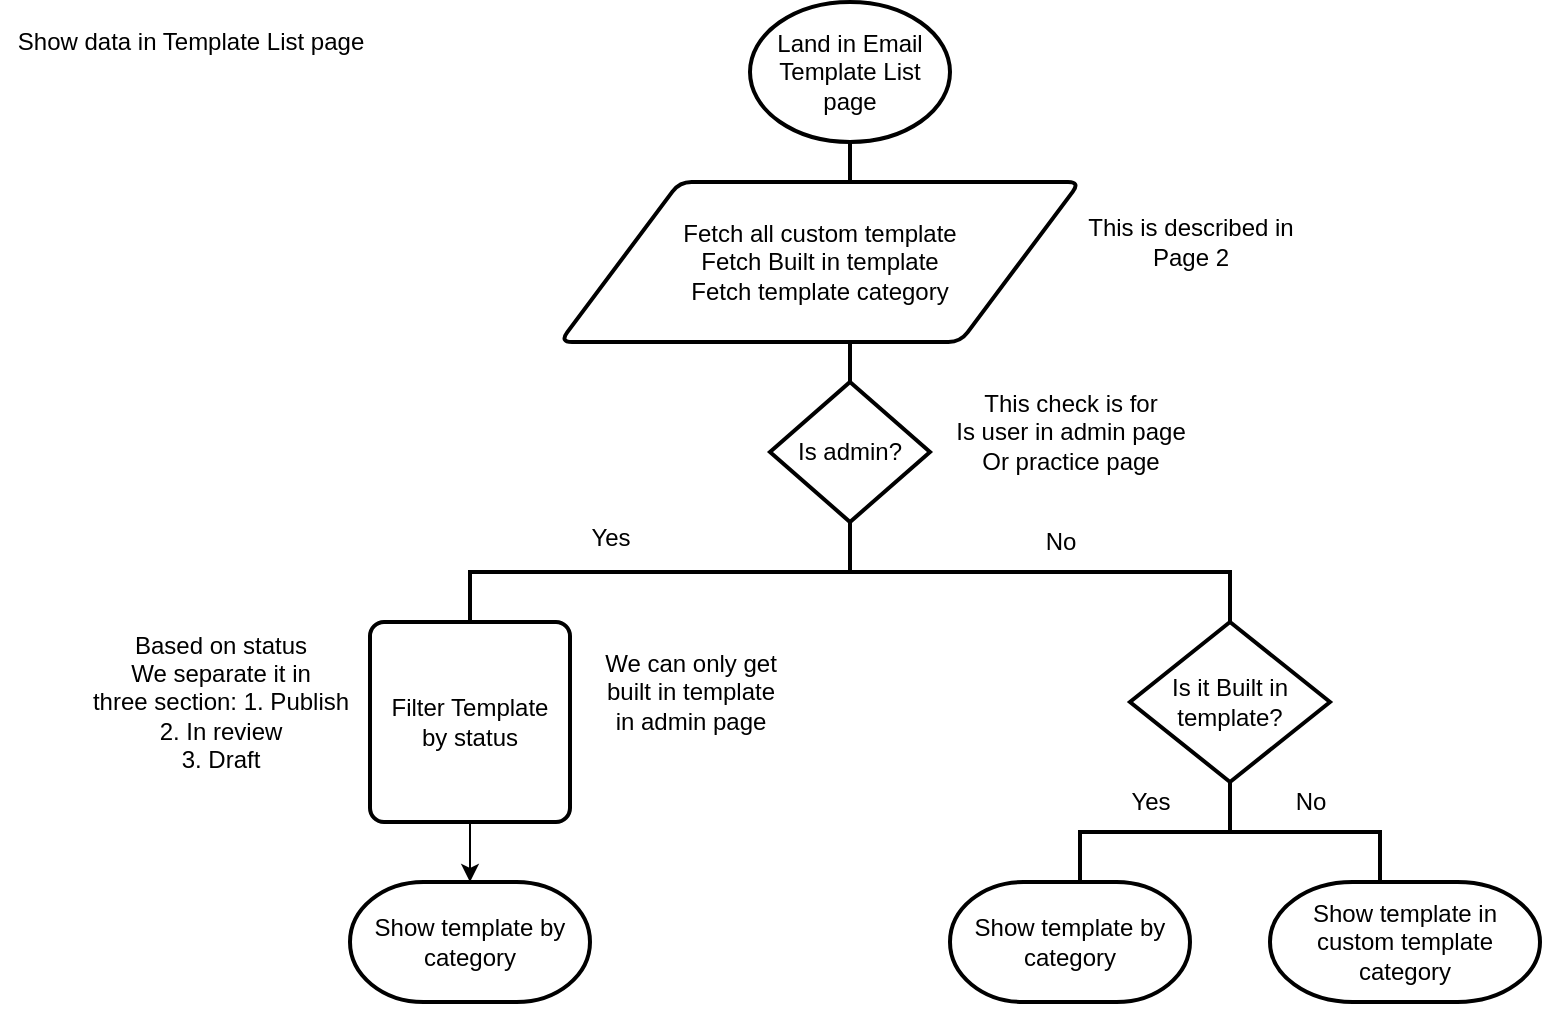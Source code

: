 <mxfile version="13.7.4" type="github" pages="5">
  <diagram id="1DNxS5qw0rlBSGLivTUF" name="Page-1">
    <mxGraphModel dx="1792" dy="611" grid="1" gridSize="10" guides="1" tooltips="1" connect="1" arrows="1" fold="1" page="1" pageScale="1" pageWidth="850" pageHeight="1100" background="none" math="0" shadow="0">
      <root>
        <mxCell id="0" />
        <mxCell id="1" parent="0" />
        <mxCell id="cO-JRu7kramHAGc49j1C-2" value="Land in Email Template List page" style="strokeWidth=2;html=1;shape=mxgraph.flowchart.start_1;whiteSpace=wrap;" parent="1" vertex="1">
          <mxGeometry x="300" y="20" width="100" height="70" as="geometry" />
        </mxCell>
        <mxCell id="cO-JRu7kramHAGc49j1C-3" value="" style="strokeWidth=2;html=1;shape=mxgraph.flowchart.annotation_2;align=left;labelPosition=right;pointerEvents=1;direction=south;" parent="1" vertex="1">
          <mxGeometry x="160" y="280" width="380" height="50" as="geometry" />
        </mxCell>
        <mxCell id="cO-JRu7kramHAGc49j1C-7" value="" style="line;strokeWidth=2;direction=south;html=1;" parent="1" vertex="1">
          <mxGeometry x="345" y="90" width="10" height="30" as="geometry" />
        </mxCell>
        <mxCell id="cO-JRu7kramHAGc49j1C-9" value="&lt;div&gt;Is admin?&lt;/div&gt;" style="strokeWidth=2;html=1;shape=mxgraph.flowchart.decision;whiteSpace=wrap;" parent="1" vertex="1">
          <mxGeometry x="310" y="210" width="80" height="70" as="geometry" />
        </mxCell>
        <mxCell id="cO-JRu7kramHAGc49j1C-12" value="&lt;div&gt;Yes&lt;/div&gt;&lt;div&gt;&lt;br&gt;&lt;/div&gt;" style="text;html=1;align=center;verticalAlign=middle;resizable=0;points=[];autosize=1;" parent="1" vertex="1">
          <mxGeometry x="210" y="280" width="40" height="30" as="geometry" />
        </mxCell>
        <mxCell id="cO-JRu7kramHAGc49j1C-13" value="&lt;div&gt;No&lt;/div&gt;" style="text;html=1;align=center;verticalAlign=middle;resizable=0;points=[];autosize=1;" parent="1" vertex="1">
          <mxGeometry x="440" y="280" width="30" height="20" as="geometry" />
        </mxCell>
        <mxCell id="cO-JRu7kramHAGc49j1C-21" value="Fetch all custom template&lt;br&gt;Fetch Built in template&lt;br&gt;&lt;div&gt;Fetch template category&lt;/div&gt; " style="shape=parallelogram;html=1;strokeWidth=2;perimeter=parallelogramPerimeter;whiteSpace=wrap;rounded=1;arcSize=12;size=0.23;" parent="1" vertex="1">
          <mxGeometry x="205" y="110" width="260" height="80" as="geometry" />
        </mxCell>
        <mxCell id="cO-JRu7kramHAGc49j1C-27" value="" style="line;strokeWidth=2;direction=south;html=1;" parent="1" vertex="1">
          <mxGeometry x="345" y="190" width="10" height="20" as="geometry" />
        </mxCell>
        <mxCell id="cO-JRu7kramHAGc49j1C-34" value="Based on status&lt;br&gt;We separate it in &lt;br&gt;three section: 1. Publish&lt;br&gt;2. In review&lt;br&gt;3. Draft " style="text;html=1;align=center;verticalAlign=middle;resizable=0;points=[];autosize=1;" parent="1" vertex="1">
          <mxGeometry x="-40" y="330" width="150" height="80" as="geometry" />
        </mxCell>
        <mxCell id="cO-JRu7kramHAGc49j1C-35" value="Show template by category" style="strokeWidth=2;html=1;shape=mxgraph.flowchart.terminator;whiteSpace=wrap;" parent="1" vertex="1">
          <mxGeometry x="100" y="460" width="120" height="60" as="geometry" />
        </mxCell>
        <mxCell id="cO-JRu7kramHAGc49j1C-37" style="edgeStyle=orthogonalEdgeStyle;rounded=0;orthogonalLoop=1;jettySize=auto;html=1;exitX=0.5;exitY=1;exitDx=0;exitDy=0;exitPerimeter=0;" parent="1" source="cO-JRu7kramHAGc49j1C-35" target="cO-JRu7kramHAGc49j1C-35" edge="1">
          <mxGeometry relative="1" as="geometry" />
        </mxCell>
        <mxCell id="cO-JRu7kramHAGc49j1C-39" value="Is it Built in template?" style="strokeWidth=2;html=1;shape=mxgraph.flowchart.decision;whiteSpace=wrap;" parent="1" vertex="1">
          <mxGeometry x="490" y="330" width="100" height="80" as="geometry" />
        </mxCell>
        <mxCell id="cO-JRu7kramHAGc49j1C-46" value="" style="strokeWidth=2;html=1;shape=mxgraph.flowchart.annotation_2;align=left;labelPosition=right;pointerEvents=1;direction=south;" parent="1" vertex="1">
          <mxGeometry x="465" y="410" width="150" height="50" as="geometry" />
        </mxCell>
        <mxCell id="cO-JRu7kramHAGc49j1C-49" value="No" style="text;html=1;align=center;verticalAlign=middle;resizable=0;points=[];autosize=1;" parent="1" vertex="1">
          <mxGeometry x="565" y="410" width="30" height="20" as="geometry" />
        </mxCell>
        <mxCell id="cO-JRu7kramHAGc49j1C-50" value="&lt;div&gt;Yes&lt;/div&gt;" style="text;html=1;align=center;verticalAlign=middle;resizable=0;points=[];autosize=1;" parent="1" vertex="1">
          <mxGeometry x="480" y="410" width="40" height="20" as="geometry" />
        </mxCell>
        <mxCell id="cO-JRu7kramHAGc49j1C-51" value="Show template by category" style="strokeWidth=2;html=1;shape=mxgraph.flowchart.terminator;whiteSpace=wrap;" parent="1" vertex="1">
          <mxGeometry x="400" y="460" width="120" height="60" as="geometry" />
        </mxCell>
        <mxCell id="cO-JRu7kramHAGc49j1C-53" value="&lt;div&gt;Show template in custom template category&lt;/div&gt;" style="strokeWidth=2;html=1;shape=mxgraph.flowchart.terminator;whiteSpace=wrap;" parent="1" vertex="1">
          <mxGeometry x="560" y="460" width="135" height="60" as="geometry" />
        </mxCell>
        <mxCell id="yxneZ59l0xZn34IrJ5ug-1" value="Show data in Template List page" style="text;html=1;align=center;verticalAlign=middle;resizable=0;points=[];autosize=1;" vertex="1" parent="1">
          <mxGeometry x="-75" y="30" width="190" height="20" as="geometry" />
        </mxCell>
        <mxCell id="-qUUTxImsfUKjAz0jcG5-1" value="This is described in &lt;br&gt;Page 2" style="text;html=1;align=center;verticalAlign=middle;resizable=0;points=[];autosize=1;" vertex="1" parent="1">
          <mxGeometry x="460" y="125" width="120" height="30" as="geometry" />
        </mxCell>
        <mxCell id="DqI3n_XwI7QP0Fc19O8H-1" value="This check is for &lt;br&gt;Is user in admin page&lt;br&gt;Or practice page" style="text;html=1;align=center;verticalAlign=middle;resizable=0;points=[];autosize=1;" vertex="1" parent="1">
          <mxGeometry x="390" y="210" width="140" height="50" as="geometry" />
        </mxCell>
        <mxCell id="5dQgWRu1Imd62TVf0FI6-10" value="We can only get &lt;br&gt;built in template&lt;br&gt;in admin page" style="text;html=1;align=center;verticalAlign=middle;resizable=0;points=[];autosize=1;" vertex="1" parent="1">
          <mxGeometry x="220" y="340" width="100" height="50" as="geometry" />
        </mxCell>
        <mxCell id="922FqSNaKI6kXUJEXbXu-2" value="" style="edgeStyle=orthogonalEdgeStyle;rounded=0;orthogonalLoop=1;jettySize=auto;html=1;" edge="1" parent="1" source="922FqSNaKI6kXUJEXbXu-1" target="cO-JRu7kramHAGc49j1C-35">
          <mxGeometry relative="1" as="geometry" />
        </mxCell>
        <mxCell id="922FqSNaKI6kXUJEXbXu-1" value="Filter Template&lt;br&gt; by status " style="rounded=1;whiteSpace=wrap;html=1;absoluteArcSize=1;arcSize=14;strokeWidth=2;" vertex="1" parent="1">
          <mxGeometry x="110" y="330" width="100" height="100" as="geometry" />
        </mxCell>
      </root>
    </mxGraphModel>
  </diagram>
  <diagram id="mXxFb4xeOAoFtqNlRePG" name="Page-2">
    <mxGraphModel dx="942" dy="611" grid="1" gridSize="10" guides="1" tooltips="1" connect="1" arrows="1" fold="1" page="1" pageScale="1" pageWidth="850" pageHeight="1100" math="0" shadow="0">
      <root>
        <mxCell id="-fCcsJid87SUnkDtFPef-0" />
        <mxCell id="-fCcsJid87SUnkDtFPef-1" parent="-fCcsJid87SUnkDtFPef-0" />
        <mxCell id="-fCcsJid87SUnkDtFPef-3" value="&lt;div&gt;Start&lt;/div&gt;Initial Call to&lt;br&gt;fetch data" style="strokeWidth=2;html=1;shape=mxgraph.flowchart.start_1;whiteSpace=wrap;" vertex="1" parent="-fCcsJid87SUnkDtFPef-1">
          <mxGeometry x="359" y="29" width="100" height="60" as="geometry" />
        </mxCell>
        <mxCell id="-fCcsJid87SUnkDtFPef-4" value="" style="strokeWidth=2;html=1;shape=mxgraph.flowchart.annotation_2;align=left;labelPosition=right;pointerEvents=1;direction=south;" vertex="1" parent="-fCcsJid87SUnkDtFPef-1">
          <mxGeometry x="214.38" y="90" width="389.25" height="60" as="geometry" />
        </mxCell>
        <mxCell id="-fCcsJid87SUnkDtFPef-7" value="" style="line;strokeWidth=2;direction=south;html=1;" vertex="1" parent="-fCcsJid87SUnkDtFPef-1">
          <mxGeometry x="404" y="109" width="10" height="40" as="geometry" />
        </mxCell>
        <mxCell id="-fCcsJid87SUnkDtFPef-24" style="edgeStyle=orthogonalEdgeStyle;rounded=0;orthogonalLoop=1;jettySize=auto;html=1;exitX=0.5;exitY=1;exitDx=0;exitDy=0;entryX=0.5;entryY=0;entryDx=0;entryDy=0;" edge="1" parent="-fCcsJid87SUnkDtFPef-1" source="-fCcsJid87SUnkDtFPef-9" target="-fCcsJid87SUnkDtFPef-15">
          <mxGeometry relative="1" as="geometry" />
        </mxCell>
        <mxCell id="-fCcsJid87SUnkDtFPef-9" value="getAllTemplateCategory" style="rounded=1;whiteSpace=wrap;html=1;absoluteArcSize=1;arcSize=14;strokeWidth=2;" vertex="1" parent="-fCcsJid87SUnkDtFPef-1">
          <mxGeometry x="530" y="150" width="160" height="60" as="geometry" />
        </mxCell>
        <mxCell id="xGuFoOQQAvUwmJWJpUjy-3" style="edgeStyle=orthogonalEdgeStyle;rounded=0;orthogonalLoop=1;jettySize=auto;html=1;entryX=0.585;entryY=0.025;entryDx=0;entryDy=0;entryPerimeter=0;" edge="1" parent="-fCcsJid87SUnkDtFPef-1" source="-fCcsJid87SUnkDtFPef-10" target="-fCcsJid87SUnkDtFPef-13">
          <mxGeometry relative="1" as="geometry" />
        </mxCell>
        <mxCell id="-fCcsJid87SUnkDtFPef-10" value="Call,&lt;br&gt;Email: EmailTemplateAPIViewSet&lt;br&gt;SMS:&lt;br&gt;SMSTemplateAPIViewSet" style="rounded=1;whiteSpace=wrap;html=1;absoluteArcSize=1;arcSize=14;strokeWidth=2;" vertex="1" parent="-fCcsJid87SUnkDtFPef-1">
          <mxGeometry x="130" y="250" width="170" height="80" as="geometry" />
        </mxCell>
        <mxCell id="xGuFoOQQAvUwmJWJpUjy-0" value="" style="edgeStyle=orthogonalEdgeStyle;rounded=0;orthogonalLoop=1;jettySize=auto;html=1;" edge="1" parent="-fCcsJid87SUnkDtFPef-1" source="-fCcsJid87SUnkDtFPef-12" target="-fCcsJid87SUnkDtFPef-10">
          <mxGeometry relative="1" as="geometry" />
        </mxCell>
        <mxCell id="-fCcsJid87SUnkDtFPef-12" value="getAllEmailTemplates,&lt;br&gt;getAllSMSTemplates" style="rounded=1;whiteSpace=wrap;html=1;absoluteArcSize=1;arcSize=14;strokeWidth=2;" vertex="1" parent="-fCcsJid87SUnkDtFPef-1">
          <mxGeometry x="140" y="150" width="150" height="60" as="geometry" />
        </mxCell>
        <mxCell id="-fCcsJid87SUnkDtFPef-13" value="Get Data from,&lt;br&gt;Email&lt;br&gt;EmailTemplate,&lt;br&gt;SMS&lt;br&gt;SMSTemplate&lt;br&gt;" style="shape=parallelogram;html=1;strokeWidth=2;perimeter=parallelogramPerimeter;whiteSpace=wrap;rounded=1;arcSize=12;size=0.23;" vertex="1" parent="-fCcsJid87SUnkDtFPef-1">
          <mxGeometry x="95" y="400" width="205" height="80" as="geometry" />
        </mxCell>
        <mxCell id="-fCcsJid87SUnkDtFPef-32" value="" style="edgeStyle=orthogonalEdgeStyle;rounded=0;orthogonalLoop=1;jettySize=auto;html=1;" edge="1" parent="-fCcsJid87SUnkDtFPef-1" source="-fCcsJid87SUnkDtFPef-14" target="-fCcsJid87SUnkDtFPef-16">
          <mxGeometry relative="1" as="geometry">
            <Array as="points">
              <mxPoint x="415" y="330" />
              <mxPoint x="415" y="330" />
            </Array>
          </mxGeometry>
        </mxCell>
        <mxCell id="-fCcsJid87SUnkDtFPef-14" value="Call,&lt;br&gt;Email: BuiltInEmailTemplateAPIViewSet&lt;br&gt;SMS:&lt;br&gt;BuiltInSMSTemplateAPIViewSet" style="rounded=1;whiteSpace=wrap;html=1;absoluteArcSize=1;arcSize=14;strokeWidth=2;" vertex="1" parent="-fCcsJid87SUnkDtFPef-1">
          <mxGeometry x="320" y="250" width="190" height="80" as="geometry" />
        </mxCell>
        <mxCell id="xGuFoOQQAvUwmJWJpUjy-4" style="edgeStyle=orthogonalEdgeStyle;rounded=0;orthogonalLoop=1;jettySize=auto;html=1;entryX=0.553;entryY=0.013;entryDx=0;entryDy=0;entryPerimeter=0;" edge="1" parent="-fCcsJid87SUnkDtFPef-1" source="-fCcsJid87SUnkDtFPef-15" target="-fCcsJid87SUnkDtFPef-17">
          <mxGeometry relative="1" as="geometry" />
        </mxCell>
        <mxCell id="-fCcsJid87SUnkDtFPef-15" value="Call,&lt;br&gt;TemplateCategoryAPIViewSet" style="rounded=1;whiteSpace=wrap;html=1;absoluteArcSize=1;arcSize=14;strokeWidth=2;" vertex="1" parent="-fCcsJid87SUnkDtFPef-1">
          <mxGeometry x="525" y="250" width="170" height="80" as="geometry" />
        </mxCell>
        <mxCell id="-fCcsJid87SUnkDtFPef-16" value="Get Data from,&lt;br&gt;Email&lt;br&gt;BuiltInEmailTemplate,&lt;br&gt;SMS&lt;br&gt;BuiltIInSMSTemplate" style="shape=parallelogram;html=1;strokeWidth=2;perimeter=parallelogramPerimeter;whiteSpace=wrap;rounded=1;arcSize=12;size=0.23;" vertex="1" parent="-fCcsJid87SUnkDtFPef-1">
          <mxGeometry x="300" y="400" width="210" height="80" as="geometry" />
        </mxCell>
        <mxCell id="-fCcsJid87SUnkDtFPef-17" value="Get Data from,&lt;br&gt;TemplateCategory" style="shape=parallelogram;html=1;strokeWidth=2;perimeter=parallelogramPerimeter;whiteSpace=wrap;rounded=1;arcSize=12;size=0.23;" vertex="1" parent="-fCcsJid87SUnkDtFPef-1">
          <mxGeometry x="505" y="400" width="190" height="80" as="geometry" />
        </mxCell>
        <mxCell id="-fCcsJid87SUnkDtFPef-23" style="edgeStyle=orthogonalEdgeStyle;rounded=0;orthogonalLoop=1;jettySize=auto;html=1;exitX=0.5;exitY=1;exitDx=0;exitDy=0;entryX=0.5;entryY=0;entryDx=0;entryDy=0;" edge="1" parent="-fCcsJid87SUnkDtFPef-1" source="-fCcsJid87SUnkDtFPef-18" target="-fCcsJid87SUnkDtFPef-14">
          <mxGeometry relative="1" as="geometry" />
        </mxCell>
        <mxCell id="-fCcsJid87SUnkDtFPef-18" value="Fetch Built in template:&lt;br&gt;getAllBuiltInEmailTemplates,&lt;br&gt;getAllBuiltInSMSTemplates" style="rounded=1;whiteSpace=wrap;html=1;absoluteArcSize=1;arcSize=14;strokeWidth=2;" vertex="1" parent="-fCcsJid87SUnkDtFPef-1">
          <mxGeometry x="332" y="149" width="166" height="60" as="geometry" />
        </mxCell>
        <mxCell id="-fCcsJid87SUnkDtFPef-19" value="&lt;div&gt;Fetch&lt;/div&gt;Custom&lt;br&gt;&lt;div&gt;Template&lt;/div&gt;" style="text;html=1;align=center;verticalAlign=middle;resizable=0;points=[];autosize=1;" vertex="1" parent="-fCcsJid87SUnkDtFPef-1">
          <mxGeometry x="60" y="155" width="70" height="50" as="geometry" />
        </mxCell>
        <mxCell id="-fCcsJid87SUnkDtFPef-20" value="Fetch&lt;br&gt;Template&lt;br&gt;Category" style="text;html=1;align=center;verticalAlign=middle;resizable=0;points=[];autosize=1;" vertex="1" parent="-fCcsJid87SUnkDtFPef-1">
          <mxGeometry x="690" y="155" width="70" height="50" as="geometry" />
        </mxCell>
        <mxCell id="-fCcsJid87SUnkDtFPef-30" value="&lt;div&gt;Fetch inital Data for &lt;br&gt;Email and SMS template&lt;/div&gt;" style="text;html=1;align=center;verticalAlign=middle;resizable=0;points=[];autosize=1;" vertex="1" parent="-fCcsJid87SUnkDtFPef-1">
          <mxGeometry x="45" y="25" width="150" height="30" as="geometry" />
        </mxCell>
      </root>
    </mxGraphModel>
  </diagram>
  <diagram id="JnyZ095xHJkMCvKFxCRj" name="Page-3">
    <mxGraphModel dx="942" dy="611" grid="1" gridSize="10" guides="1" tooltips="1" connect="1" arrows="1" fold="1" page="1" pageScale="1" pageWidth="850" pageHeight="1100" math="0" shadow="0">
      <root>
        <mxCell id="YQQYmlaHooakoJt94Tnt-0" />
        <mxCell id="YQQYmlaHooakoJt94Tnt-1" parent="YQQYmlaHooakoJt94Tnt-0" />
        <mxCell id="YQQYmlaHooakoJt94Tnt-2" value="&lt;div&gt;Action in Template List page&lt;/div&gt;&lt;div&gt;&lt;br&gt;&lt;/div&gt;" style="text;html=1;align=center;verticalAlign=middle;resizable=0;points=[];autosize=1;" vertex="1" parent="YQQYmlaHooakoJt94Tnt-1">
          <mxGeometry x="30" y="60" width="170" height="30" as="geometry" />
        </mxCell>
        <mxCell id="YQQYmlaHooakoJt94Tnt-21" value="" style="edgeStyle=orthogonalEdgeStyle;rounded=0;orthogonalLoop=1;jettySize=auto;html=1;" edge="1" parent="YQQYmlaHooakoJt94Tnt-1" source="YQQYmlaHooakoJt94Tnt-19" target="YQQYmlaHooakoJt94Tnt-20">
          <mxGeometry relative="1" as="geometry" />
        </mxCell>
        <mxCell id="YQQYmlaHooakoJt94Tnt-19" value="Send &lt;br&gt;Operation" style="strokeWidth=2;html=1;shape=mxgraph.flowchart.start_1;whiteSpace=wrap;" vertex="1" parent="YQQYmlaHooakoJt94Tnt-1">
          <mxGeometry x="350" y="40" width="100" height="60" as="geometry" />
        </mxCell>
        <mxCell id="YQQYmlaHooakoJt94Tnt-23" value="" style="edgeStyle=orthogonalEdgeStyle;rounded=0;orthogonalLoop=1;jettySize=auto;html=1;" edge="1" parent="YQQYmlaHooakoJt94Tnt-1" source="YQQYmlaHooakoJt94Tnt-20" target="YQQYmlaHooakoJt94Tnt-22">
          <mxGeometry relative="1" as="geometry" />
        </mxCell>
        <mxCell id="YQQYmlaHooakoJt94Tnt-20" value="Call:&lt;br&gt;sendTestEmail" style="rounded=1;whiteSpace=wrap;html=1;absoluteArcSize=1;arcSize=14;strokeWidth=2;" vertex="1" parent="YQQYmlaHooakoJt94Tnt-1">
          <mxGeometry x="350" y="130" width="100" height="70" as="geometry" />
        </mxCell>
        <mxCell id="YQQYmlaHooakoJt94Tnt-28" value="" style="edgeStyle=orthogonalEdgeStyle;rounded=0;orthogonalLoop=1;jettySize=auto;html=1;" edge="1" parent="YQQYmlaHooakoJt94Tnt-1" source="YQQYmlaHooakoJt94Tnt-22" target="YQQYmlaHooakoJt94Tnt-25">
          <mxGeometry relative="1" as="geometry" />
        </mxCell>
        <mxCell id="YQQYmlaHooakoJt94Tnt-22" value="Call:&lt;br&gt;SendEmailViewSet" style="rounded=1;whiteSpace=wrap;html=1;absoluteArcSize=1;arcSize=14;strokeWidth=2;" vertex="1" parent="YQQYmlaHooakoJt94Tnt-1">
          <mxGeometry x="340" y="240" width="120" height="90" as="geometry" />
        </mxCell>
        <mxCell id="3F3jtd5peiCfW54x8AI0-3" value="" style="edgeStyle=orthogonalEdgeStyle;rounded=0;orthogonalLoop=1;jettySize=auto;html=1;" edge="1" parent="YQQYmlaHooakoJt94Tnt-1" source="YQQYmlaHooakoJt94Tnt-25" target="3F3jtd5peiCfW54x8AI0-0">
          <mxGeometry relative="1" as="geometry" />
        </mxCell>
        <mxCell id="RREFAf3QMfOANuODeSf3-1" value="" style="edgeStyle=orthogonalEdgeStyle;rounded=0;orthogonalLoop=1;jettySize=auto;html=1;" edge="1" parent="YQQYmlaHooakoJt94Tnt-1" source="YQQYmlaHooakoJt94Tnt-25" target="RREFAf3QMfOANuODeSf3-0">
          <mxGeometry relative="1" as="geometry" />
        </mxCell>
        <mxCell id="YQQYmlaHooakoJt94Tnt-25" value="Check patient &lt;br&gt;accept emails/SMS&lt;br&gt;" style="strokeWidth=2;html=1;shape=mxgraph.flowchart.decision;whiteSpace=wrap;" vertex="1" parent="YQQYmlaHooakoJt94Tnt-1">
          <mxGeometry x="330" y="370" width="140" height="100" as="geometry" />
        </mxCell>
        <mxCell id="YQQYmlaHooakoJt94Tnt-27" value="1. Check Email Address Valid or not&lt;br&gt;2.Check patient is opt out or not" style="text;html=1;align=center;verticalAlign=middle;resizable=0;points=[];autosize=1;" vertex="1" parent="YQQYmlaHooakoJt94Tnt-1">
          <mxGeometry x="185" y="340" width="210" height="30" as="geometry" />
        </mxCell>
        <mxCell id="YQQYmlaHooakoJt94Tnt-29" value="Send Email/SMS" style="strokeWidth=2;html=1;shape=mxgraph.flowchart.terminator;whiteSpace=wrap;" vertex="1" parent="YQQYmlaHooakoJt94Tnt-1">
          <mxGeometry x="240" y="1130" width="100" height="60" as="geometry" />
        </mxCell>
        <mxCell id="3F3jtd5peiCfW54x8AI0-9" value="" style="edgeStyle=orthogonalEdgeStyle;rounded=0;orthogonalLoop=1;jettySize=auto;html=1;" edge="1" parent="YQQYmlaHooakoJt94Tnt-1" source="3F3jtd5peiCfW54x8AI0-0" target="3F3jtd5peiCfW54x8AI0-1">
          <mxGeometry relative="1" as="geometry" />
        </mxCell>
        <mxCell id="3F3jtd5peiCfW54x8AI0-0" value="Generate Email" style="rounded=1;whiteSpace=wrap;html=1;absoluteArcSize=1;arcSize=14;strokeWidth=2;" vertex="1" parent="YQQYmlaHooakoJt94Tnt-1">
          <mxGeometry x="340" y="500" width="120" height="90" as="geometry" />
        </mxCell>
        <mxCell id="3F3jtd5peiCfW54x8AI0-10" value="" style="edgeStyle=orthogonalEdgeStyle;rounded=0;orthogonalLoop=1;jettySize=auto;html=1;" edge="1" parent="YQQYmlaHooakoJt94Tnt-1" source="3F3jtd5peiCfW54x8AI0-1" target="3F3jtd5peiCfW54x8AI0-5">
          <mxGeometry relative="1" as="geometry" />
        </mxCell>
        <mxCell id="3F3jtd5peiCfW54x8AI0-1" value="get common email template" style="rounded=1;whiteSpace=wrap;html=1;absoluteArcSize=1;arcSize=14;strokeWidth=2;" vertex="1" parent="YQQYmlaHooakoJt94Tnt-1">
          <mxGeometry x="340" y="630" width="120" height="90" as="geometry" />
        </mxCell>
        <mxCell id="3F3jtd5peiCfW54x8AI0-2" value="Pre-build &lt;br&gt;Jinja template" style="text;html=1;align=center;verticalAlign=middle;resizable=0;points=[];autosize=1;" vertex="1" parent="YQQYmlaHooakoJt94Tnt-1">
          <mxGeometry x="465" y="660" width="90" height="30" as="geometry" />
        </mxCell>
        <mxCell id="3F3jtd5peiCfW54x8AI0-4" value="&lt;div&gt;Yes&lt;/div&gt;" style="text;html=1;align=center;verticalAlign=middle;resizable=0;points=[];autosize=1;" vertex="1" parent="YQQYmlaHooakoJt94Tnt-1">
          <mxGeometry x="400" y="470" width="40" height="20" as="geometry" />
        </mxCell>
        <mxCell id="3F3jtd5peiCfW54x8AI0-13" style="edgeStyle=orthogonalEdgeStyle;rounded=0;orthogonalLoop=1;jettySize=auto;html=1;" edge="1" parent="YQQYmlaHooakoJt94Tnt-1" source="3F3jtd5peiCfW54x8AI0-5">
          <mxGeometry relative="1" as="geometry">
            <mxPoint x="290" y="860" as="targetPoint" />
          </mxGeometry>
        </mxCell>
        <mxCell id="3F3jtd5peiCfW54x8AI0-14" style="edgeStyle=orthogonalEdgeStyle;rounded=0;orthogonalLoop=1;jettySize=auto;html=1;entryX=0.5;entryY=0;entryDx=0;entryDy=0;" edge="1" parent="YQQYmlaHooakoJt94Tnt-1" source="3F3jtd5peiCfW54x8AI0-5" target="3F3jtd5peiCfW54x8AI0-7">
          <mxGeometry relative="1" as="geometry">
            <Array as="points">
              <mxPoint x="510" y="800" />
            </Array>
          </mxGeometry>
        </mxCell>
        <mxCell id="3F3jtd5peiCfW54x8AI0-5" value="Is patient id exits " style="strokeWidth=2;html=1;shape=mxgraph.flowchart.decision;whiteSpace=wrap;" vertex="1" parent="YQQYmlaHooakoJt94Tnt-1">
          <mxGeometry x="330" y="750" width="140" height="100" as="geometry" />
        </mxCell>
        <mxCell id="3F3jtd5peiCfW54x8AI0-15" value="" style="edgeStyle=orthogonalEdgeStyle;rounded=0;orthogonalLoop=1;jettySize=auto;html=1;" edge="1" parent="YQQYmlaHooakoJt94Tnt-1" source="3F3jtd5peiCfW54x8AI0-6" target="3F3jtd5peiCfW54x8AI0-8">
          <mxGeometry relative="1" as="geometry" />
        </mxCell>
        <mxCell id="3F3jtd5peiCfW54x8AI0-6" value="fill template patient data" style="rounded=1;whiteSpace=wrap;html=1;absoluteArcSize=1;arcSize=14;strokeWidth=2;" vertex="1" parent="YQQYmlaHooakoJt94Tnt-1">
          <mxGeometry x="230" y="860" width="120" height="90" as="geometry" />
        </mxCell>
        <mxCell id="3F3jtd5peiCfW54x8AI0-28" value="" style="edgeStyle=orthogonalEdgeStyle;rounded=0;orthogonalLoop=1;jettySize=auto;html=1;" edge="1" parent="YQQYmlaHooakoJt94Tnt-1" source="3F3jtd5peiCfW54x8AI0-7" target="3F3jtd5peiCfW54x8AI0-27">
          <mxGeometry relative="1" as="geometry" />
        </mxCell>
        <mxCell id="3F3jtd5peiCfW54x8AI0-7" value="fill email dummy &lt;br&gt;data" style="rounded=1;whiteSpace=wrap;html=1;absoluteArcSize=1;arcSize=14;strokeWidth=2;" vertex="1" parent="YQQYmlaHooakoJt94Tnt-1">
          <mxGeometry x="450" y="860" width="120" height="90" as="geometry" />
        </mxCell>
        <mxCell id="3F3jtd5peiCfW54x8AI0-16" value="" style="edgeStyle=orthogonalEdgeStyle;rounded=0;orthogonalLoop=1;jettySize=auto;html=1;" edge="1" parent="YQQYmlaHooakoJt94Tnt-1" source="3F3jtd5peiCfW54x8AI0-8" target="YQQYmlaHooakoJt94Tnt-29">
          <mxGeometry relative="1" as="geometry" />
        </mxCell>
        <mxCell id="3F3jtd5peiCfW54x8AI0-8" value="Replace merge tags with real data" style="rounded=1;whiteSpace=wrap;html=1;absoluteArcSize=1;arcSize=14;strokeWidth=2;" vertex="1" parent="YQQYmlaHooakoJt94Tnt-1">
          <mxGeometry x="230" y="990" width="120" height="90" as="geometry" />
        </mxCell>
        <mxCell id="3F3jtd5peiCfW54x8AI0-17" value="This don&#39;t exits when &lt;br&gt;we generate template for preview" style="text;html=1;align=center;verticalAlign=middle;resizable=0;points=[];autosize=1;" vertex="1" parent="YQQYmlaHooakoJt94Tnt-1">
          <mxGeometry x="430" y="750" width="200" height="30" as="geometry" />
        </mxCell>
        <mxCell id="3F3jtd5peiCfW54x8AI0-18" value="Yes" style="text;html=1;align=center;verticalAlign=middle;resizable=0;points=[];autosize=1;" vertex="1" parent="YQQYmlaHooakoJt94Tnt-1">
          <mxGeometry x="250" y="815" width="40" height="20" as="geometry" />
        </mxCell>
        <mxCell id="3F3jtd5peiCfW54x8AI0-19" value="&lt;div&gt;No&lt;/div&gt;&lt;div&gt;&lt;br&gt;&lt;/div&gt;" style="text;html=1;align=center;verticalAlign=middle;resizable=0;points=[];autosize=1;" vertex="1" parent="YQQYmlaHooakoJt94Tnt-1">
          <mxGeometry x="515" y="815" width="30" height="30" as="geometry" />
        </mxCell>
        <mxCell id="3F3jtd5peiCfW54x8AI0-23" value="" style="edgeStyle=orthogonalEdgeStyle;rounded=0;orthogonalLoop=1;jettySize=auto;html=1;" edge="1" parent="YQQYmlaHooakoJt94Tnt-1" source="3F3jtd5peiCfW54x8AI0-20" target="3F3jtd5peiCfW54x8AI0-22">
          <mxGeometry relative="1" as="geometry" />
        </mxCell>
        <mxCell id="3F3jtd5peiCfW54x8AI0-20" value="Preview&lt;br&gt;Operation" style="strokeWidth=2;html=1;shape=mxgraph.flowchart.start_1;whiteSpace=wrap;" vertex="1" parent="YQQYmlaHooakoJt94Tnt-1">
          <mxGeometry x="650" y="110" width="100" height="60" as="geometry" />
        </mxCell>
        <mxCell id="3F3jtd5peiCfW54x8AI0-21" value="Preview call can be done&lt;br&gt;from: &lt;br&gt;1. Edit template page&lt;br&gt;2. Template List page Preview" style="text;html=1;align=center;verticalAlign=middle;resizable=0;points=[];autosize=1;" vertex="1" parent="YQQYmlaHooakoJt94Tnt-1">
          <mxGeometry x="665" y="30" width="180" height="60" as="geometry" />
        </mxCell>
        <mxCell id="3F3jtd5peiCfW54x8AI0-25" value="" style="edgeStyle=orthogonalEdgeStyle;rounded=0;orthogonalLoop=1;jettySize=auto;html=1;" edge="1" parent="YQQYmlaHooakoJt94Tnt-1" source="3F3jtd5peiCfW54x8AI0-22" target="3F3jtd5peiCfW54x8AI0-24">
          <mxGeometry relative="1" as="geometry" />
        </mxCell>
        <mxCell id="3F3jtd5peiCfW54x8AI0-22" value="Call:&lt;br&gt;getLiveTemplatePreview" style="rounded=1;whiteSpace=wrap;html=1;absoluteArcSize=1;arcSize=14;strokeWidth=2;" vertex="1" parent="YQQYmlaHooakoJt94Tnt-1">
          <mxGeometry x="625" y="210" width="150" height="70" as="geometry" />
        </mxCell>
        <mxCell id="3F3jtd5peiCfW54x8AI0-26" style="edgeStyle=orthogonalEdgeStyle;rounded=0;orthogonalLoop=1;jettySize=auto;html=1;entryX=1;entryY=0.5;entryDx=0;entryDy=0;" edge="1" parent="YQQYmlaHooakoJt94Tnt-1" source="3F3jtd5peiCfW54x8AI0-24" target="3F3jtd5peiCfW54x8AI0-0">
          <mxGeometry relative="1" as="geometry">
            <Array as="points">
              <mxPoint x="700" y="545" />
            </Array>
          </mxGeometry>
        </mxCell>
        <mxCell id="3F3jtd5peiCfW54x8AI0-24" value="Call:&lt;br&gt;live preview API view" style="rounded=1;whiteSpace=wrap;html=1;absoluteArcSize=1;arcSize=14;strokeWidth=2;" vertex="1" parent="YQQYmlaHooakoJt94Tnt-1">
          <mxGeometry x="640" y="330" width="120" height="90" as="geometry" />
        </mxCell>
        <mxCell id="3F3jtd5peiCfW54x8AI0-30" value="" style="edgeStyle=orthogonalEdgeStyle;rounded=0;orthogonalLoop=1;jettySize=auto;html=1;" edge="1" parent="YQQYmlaHooakoJt94Tnt-1" source="3F3jtd5peiCfW54x8AI0-27" target="3F3jtd5peiCfW54x8AI0-29">
          <mxGeometry relative="1" as="geometry" />
        </mxCell>
        <mxCell id="3F3jtd5peiCfW54x8AI0-27" value="Replace merge tags with real data" style="rounded=1;whiteSpace=wrap;html=1;absoluteArcSize=1;arcSize=14;strokeWidth=2;" vertex="1" parent="YQQYmlaHooakoJt94Tnt-1">
          <mxGeometry x="450" y="990" width="120" height="90" as="geometry" />
        </mxCell>
        <mxCell id="3F3jtd5peiCfW54x8AI0-29" value="Preview Email/SMS" style="strokeWidth=2;html=1;shape=mxgraph.flowchart.terminator;whiteSpace=wrap;" vertex="1" parent="YQQYmlaHooakoJt94Tnt-1">
          <mxGeometry x="460" y="1130" width="100" height="60" as="geometry" />
        </mxCell>
        <mxCell id="RREFAf3QMfOANuODeSf3-0" value="Show an Error Message about why it is not possible to send " style="strokeWidth=2;html=1;shape=mxgraph.flowchart.terminator;whiteSpace=wrap;" vertex="1" parent="YQQYmlaHooakoJt94Tnt-1">
          <mxGeometry x="110" y="380" width="150" height="80" as="geometry" />
        </mxCell>
        <mxCell id="RREFAf3QMfOANuODeSf3-2" value="No" style="text;html=1;align=center;verticalAlign=middle;resizable=0;points=[];autosize=1;" vertex="1" parent="YQQYmlaHooakoJt94Tnt-1">
          <mxGeometry x="285" y="400" width="30" height="20" as="geometry" />
        </mxCell>
      </root>
    </mxGraphModel>
  </diagram>
  <diagram id="gl0r3xwMLCpod1S2EtU6" name="Page-4">
    <mxGraphModel dx="942" dy="611" grid="1" gridSize="10" guides="1" tooltips="1" connect="1" arrows="1" fold="1" page="1" pageScale="1" pageWidth="850" pageHeight="1100" math="0" shadow="0">
      <root>
        <mxCell id="H2r-8ON0XV_xHGvAIli1-0" />
        <mxCell id="H2r-8ON0XV_xHGvAIli1-1" parent="H2r-8ON0XV_xHGvAIli1-0" />
        <mxCell id="H2r-8ON0XV_xHGvAIli1-14" value="" style="edgeStyle=orthogonalEdgeStyle;rounded=0;orthogonalLoop=1;jettySize=auto;html=1;" edge="1" parent="H2r-8ON0XV_xHGvAIli1-1" source="H2r-8ON0XV_xHGvAIli1-2" target="H2r-8ON0XV_xHGvAIli1-4">
          <mxGeometry relative="1" as="geometry" />
        </mxCell>
        <mxCell id="H2r-8ON0XV_xHGvAIli1-2" value="Edit" style="strokeWidth=2;html=1;shape=mxgraph.flowchart.start_1;whiteSpace=wrap;" vertex="1" parent="H2r-8ON0XV_xHGvAIli1-1">
          <mxGeometry x="120" y="90" width="100" height="60" as="geometry" />
        </mxCell>
        <mxCell id="H2r-8ON0XV_xHGvAIli1-15" value="" style="edgeStyle=orthogonalEdgeStyle;rounded=0;orthogonalLoop=1;jettySize=auto;html=1;" edge="1" parent="H2r-8ON0XV_xHGvAIli1-1" source="H2r-8ON0XV_xHGvAIli1-4" target="H2r-8ON0XV_xHGvAIli1-5">
          <mxGeometry relative="1" as="geometry" />
        </mxCell>
        <mxCell id="H2r-8ON0XV_xHGvAIli1-4" value="Go to Template Edit page" style="rounded=1;whiteSpace=wrap;html=1;absoluteArcSize=1;arcSize=14;strokeWidth=2;" vertex="1" parent="H2r-8ON0XV_xHGvAIli1-1">
          <mxGeometry x="130" y="190" width="80" height="70" as="geometry" />
        </mxCell>
        <mxCell id="H2r-8ON0XV_xHGvAIli1-16" style="edgeStyle=orthogonalEdgeStyle;rounded=0;orthogonalLoop=1;jettySize=auto;html=1;entryX=0;entryY=0.5;entryDx=0;entryDy=0;entryPerimeter=0;" edge="1" parent="H2r-8ON0XV_xHGvAIli1-1" source="H2r-8ON0XV_xHGvAIli1-5" target="H2r-8ON0XV_xHGvAIli1-10">
          <mxGeometry relative="1" as="geometry" />
        </mxCell>
        <mxCell id="H2r-8ON0XV_xHGvAIli1-5" value="Save &amp;amp; Return" style="rounded=1;whiteSpace=wrap;html=1;absoluteArcSize=1;arcSize=14;strokeWidth=2;" vertex="1" parent="H2r-8ON0XV_xHGvAIli1-1">
          <mxGeometry x="125" y="290" width="90" height="60" as="geometry" />
        </mxCell>
        <mxCell id="H2r-8ON0XV_xHGvAIli1-6" value="EmailTemplateAPIViewSet" style="strokeWidth=2;html=1;shape=mxgraph.flowchart.terminator;whiteSpace=wrap;" vertex="1" parent="H2r-8ON0XV_xHGvAIli1-1">
          <mxGeometry x="205" y="420" width="170" height="60" as="geometry" />
        </mxCell>
        <mxCell id="bTe7GBqo6RIe5_BFNSpy-6" value="" style="edgeStyle=orthogonalEdgeStyle;rounded=0;orthogonalLoop=1;jettySize=auto;html=1;" edge="1" parent="H2r-8ON0XV_xHGvAIli1-1" source="H2r-8ON0XV_xHGvAIli1-7" target="H2r-8ON0XV_xHGvAIli1-10">
          <mxGeometry relative="1" as="geometry" />
        </mxCell>
        <mxCell id="H2r-8ON0XV_xHGvAIli1-7" value="Duplicate/Create New Template" style="strokeWidth=2;html=1;shape=mxgraph.flowchart.start_1;whiteSpace=wrap;" vertex="1" parent="H2r-8ON0XV_xHGvAIli1-1">
          <mxGeometry x="368" y="90" width="115" height="60" as="geometry" />
        </mxCell>
        <mxCell id="H2r-8ON0XV_xHGvAIli1-18" style="edgeStyle=orthogonalEdgeStyle;rounded=0;orthogonalLoop=1;jettySize=auto;html=1;entryX=1;entryY=0.5;entryDx=0;entryDy=0;entryPerimeter=0;" edge="1" parent="H2r-8ON0XV_xHGvAIli1-1" source="H2r-8ON0XV_xHGvAIli1-8" target="H2r-8ON0XV_xHGvAIli1-10">
          <mxGeometry relative="1" as="geometry">
            <Array as="points">
              <mxPoint x="650" y="320" />
            </Array>
          </mxGeometry>
        </mxCell>
        <mxCell id="H2r-8ON0XV_xHGvAIli1-8" value="Delete" style="strokeWidth=2;html=1;shape=mxgraph.flowchart.start_1;whiteSpace=wrap;" vertex="1" parent="H2r-8ON0XV_xHGvAIli1-1">
          <mxGeometry x="600" y="90" width="100" height="60" as="geometry" />
        </mxCell>
        <mxCell id="H2r-8ON0XV_xHGvAIli1-9" value="BuiltInEmailTemplateAPIViewSet" style="strokeWidth=2;html=1;shape=mxgraph.flowchart.terminator;whiteSpace=wrap;" vertex="1" parent="H2r-8ON0XV_xHGvAIli1-1">
          <mxGeometry x="460" y="420" width="200" height="60" as="geometry" />
        </mxCell>
        <mxCell id="H2r-8ON0XV_xHGvAIli1-10" value="Is Built in template" style="strokeWidth=2;html=1;shape=mxgraph.flowchart.decision;whiteSpace=wrap;" vertex="1" parent="H2r-8ON0XV_xHGvAIli1-1">
          <mxGeometry x="375" y="270" width="100" height="100" as="geometry" />
        </mxCell>
        <mxCell id="H2r-8ON0XV_xHGvAIli1-12" value="" style="strokeWidth=2;html=1;shape=mxgraph.flowchart.annotation_2;align=left;labelPosition=right;pointerEvents=1;direction=south;" vertex="1" parent="H2r-8ON0XV_xHGvAIli1-1">
          <mxGeometry x="288" y="370" width="275" height="50" as="geometry" />
        </mxCell>
        <mxCell id="bTe7GBqo6RIe5_BFNSpy-8" value="Use Update operation&lt;br&gt;in viewset" style="text;html=1;align=center;verticalAlign=middle;resizable=0;points=[];autosize=1;" vertex="1" parent="H2r-8ON0XV_xHGvAIli1-1">
          <mxGeometry x="220" y="275" width="140" height="30" as="geometry" />
        </mxCell>
        <mxCell id="bTe7GBqo6RIe5_BFNSpy-9" value="Use Create operation&lt;br&gt;in viewset" style="text;html=1;align=center;verticalAlign=middle;resizable=0;points=[];autosize=1;" vertex="1" parent="H2r-8ON0XV_xHGvAIli1-1">
          <mxGeometry x="430" y="190" width="130" height="30" as="geometry" />
        </mxCell>
        <mxCell id="bTe7GBqo6RIe5_BFNSpy-10" value="Use delete operation&lt;br&gt;in viewset" style="text;html=1;align=center;verticalAlign=middle;resizable=0;points=[];autosize=1;" vertex="1" parent="H2r-8ON0XV_xHGvAIli1-1">
          <mxGeometry x="660" y="220" width="130" height="30" as="geometry" />
        </mxCell>
        <mxCell id="e1NuscNlO7sTuEra6SmM-0" value="No" style="text;html=1;align=center;verticalAlign=middle;resizable=0;points=[];autosize=1;" vertex="1" parent="H2r-8ON0XV_xHGvAIli1-1">
          <mxGeometry x="335" y="370" width="30" height="20" as="geometry" />
        </mxCell>
        <mxCell id="e1NuscNlO7sTuEra6SmM-1" value="Yes" style="text;html=1;align=center;verticalAlign=middle;resizable=0;points=[];autosize=1;" vertex="1" parent="H2r-8ON0XV_xHGvAIli1-1">
          <mxGeometry x="490" y="370" width="40" height="20" as="geometry" />
        </mxCell>
        <mxCell id="MfWdSLGofpjr_FOvgOL--0" value="Operation from Template List page" style="text;html=1;align=center;verticalAlign=middle;resizable=0;points=[];autosize=1;" vertex="1" parent="H2r-8ON0XV_xHGvAIli1-1">
          <mxGeometry y="40" width="210" height="20" as="geometry" />
        </mxCell>
      </root>
    </mxGraphModel>
  </diagram>
  <diagram id="lnLRKOhMLy9a2fdSiVY2" name="Page-5">
    <mxGraphModel dx="868" dy="479" grid="1" gridSize="10" guides="1" tooltips="1" connect="1" arrows="1" fold="1" page="1" pageScale="1" pageWidth="850" pageHeight="1100" math="0" shadow="0">
      <root>
        <mxCell id="vY_-ntNtjkazTe8jMEiE-0" />
        <mxCell id="vY_-ntNtjkazTe8jMEiE-1" parent="vY_-ntNtjkazTe8jMEiE-0" />
        <mxCell id="vY_-ntNtjkazTe8jMEiE-2" value="Template Category Operations " style="text;html=1;align=center;verticalAlign=middle;resizable=0;points=[];autosize=1;" vertex="1" parent="vY_-ntNtjkazTe8jMEiE-1">
          <mxGeometry x="10" y="20" width="180" height="20" as="geometry" />
        </mxCell>
        <mxCell id="P27jL0LvmFbqh_DBJqIF-25" value="" style="edgeStyle=orthogonalEdgeStyle;rounded=0;orthogonalLoop=1;jettySize=auto;html=1;entryX=0;entryY=0.5;entryDx=0;entryDy=0;" edge="1" parent="vY_-ntNtjkazTe8jMEiE-1" source="P27jL0LvmFbqh_DBJqIF-1" target="P27jL0LvmFbqh_DBJqIF-22">
          <mxGeometry relative="1" as="geometry">
            <mxPoint x="210" y="240" as="targetPoint" />
            <Array as="points">
              <mxPoint x="170" y="320" />
            </Array>
          </mxGeometry>
        </mxCell>
        <mxCell id="P27jL0LvmFbqh_DBJqIF-1" value="Edit" style="strokeWidth=2;html=1;shape=mxgraph.flowchart.start_1;whiteSpace=wrap;" vertex="1" parent="vY_-ntNtjkazTe8jMEiE-1">
          <mxGeometry x="120" y="90" width="100" height="60" as="geometry" />
        </mxCell>
        <mxCell id="P27jL0LvmFbqh_DBJqIF-7" value="" style="edgeStyle=orthogonalEdgeStyle;rounded=0;orthogonalLoop=1;jettySize=auto;html=1;" edge="1" parent="vY_-ntNtjkazTe8jMEiE-1" source="P27jL0LvmFbqh_DBJqIF-8">
          <mxGeometry relative="1" as="geometry">
            <mxPoint x="425" y="270" as="targetPoint" />
          </mxGeometry>
        </mxCell>
        <mxCell id="P27jL0LvmFbqh_DBJqIF-8" value="Add" style="strokeWidth=2;html=1;shape=mxgraph.flowchart.start_1;whiteSpace=wrap;" vertex="1" parent="vY_-ntNtjkazTe8jMEiE-1">
          <mxGeometry x="368" y="90" width="115" height="60" as="geometry" />
        </mxCell>
        <mxCell id="P27jL0LvmFbqh_DBJqIF-26" value="" style="edgeStyle=orthogonalEdgeStyle;rounded=0;orthogonalLoop=1;jettySize=auto;html=1;entryX=1;entryY=0.5;entryDx=0;entryDy=0;" edge="1" parent="vY_-ntNtjkazTe8jMEiE-1" source="P27jL0LvmFbqh_DBJqIF-10" target="P27jL0LvmFbqh_DBJqIF-22">
          <mxGeometry relative="1" as="geometry">
            <Array as="points">
              <mxPoint x="650" y="320" />
            </Array>
          </mxGeometry>
        </mxCell>
        <mxCell id="P27jL0LvmFbqh_DBJqIF-10" value="Delete" style="strokeWidth=2;html=1;shape=mxgraph.flowchart.start_1;whiteSpace=wrap;" vertex="1" parent="vY_-ntNtjkazTe8jMEiE-1">
          <mxGeometry x="600" y="90" width="100" height="60" as="geometry" />
        </mxCell>
        <mxCell id="P27jL0LvmFbqh_DBJqIF-14" value="Use Update operation&lt;br&gt;in viewset" style="text;html=1;align=center;verticalAlign=middle;resizable=0;points=[];autosize=1;" vertex="1" parent="vY_-ntNtjkazTe8jMEiE-1">
          <mxGeometry x="180" y="190" width="140" height="30" as="geometry" />
        </mxCell>
        <mxCell id="P27jL0LvmFbqh_DBJqIF-15" value="Use Create operation&lt;br&gt;in viewset" style="text;html=1;align=center;verticalAlign=middle;resizable=0;points=[];autosize=1;" vertex="1" parent="vY_-ntNtjkazTe8jMEiE-1">
          <mxGeometry x="440" y="190" width="130" height="30" as="geometry" />
        </mxCell>
        <mxCell id="P27jL0LvmFbqh_DBJqIF-16" value="Use delete operation&lt;br&gt;in viewset" style="text;html=1;align=center;verticalAlign=middle;resizable=0;points=[];autosize=1;" vertex="1" parent="vY_-ntNtjkazTe8jMEiE-1">
          <mxGeometry x="660" y="190" width="130" height="30" as="geometry" />
        </mxCell>
        <mxCell id="P27jL0LvmFbqh_DBJqIF-20" value="createTemplateCategory" style="text;html=1;align=center;verticalAlign=middle;resizable=0;points=[];autosize=1;" vertex="1" parent="vY_-ntNtjkazTe8jMEiE-1">
          <mxGeometry x="430" y="160" width="150" height="20" as="geometry" />
        </mxCell>
        <mxCell id="P27jL0LvmFbqh_DBJqIF-21" value="updateTemplateCategory" style="text;html=1;align=center;verticalAlign=middle;resizable=0;points=[];autosize=1;" vertex="1" parent="vY_-ntNtjkazTe8jMEiE-1">
          <mxGeometry x="180" y="160" width="150" height="20" as="geometry" />
        </mxCell>
        <mxCell id="P27jL0LvmFbqh_DBJqIF-22" value="TemplateCategoryAPIViewSet" style="rounded=1;whiteSpace=wrap;html=1;absoluteArcSize=1;arcSize=14;strokeWidth=2;" vertex="1" parent="vY_-ntNtjkazTe8jMEiE-1">
          <mxGeometry x="340" y="270" width="175" height="100" as="geometry" />
        </mxCell>
        <mxCell id="P27jL0LvmFbqh_DBJqIF-24" value="deleteTemplateCategory" style="text;html=1;align=center;verticalAlign=middle;resizable=0;points=[];autosize=1;" vertex="1" parent="vY_-ntNtjkazTe8jMEiE-1">
          <mxGeometry x="650" y="160" width="150" height="20" as="geometry" />
        </mxCell>
      </root>
    </mxGraphModel>
  </diagram>
</mxfile>
